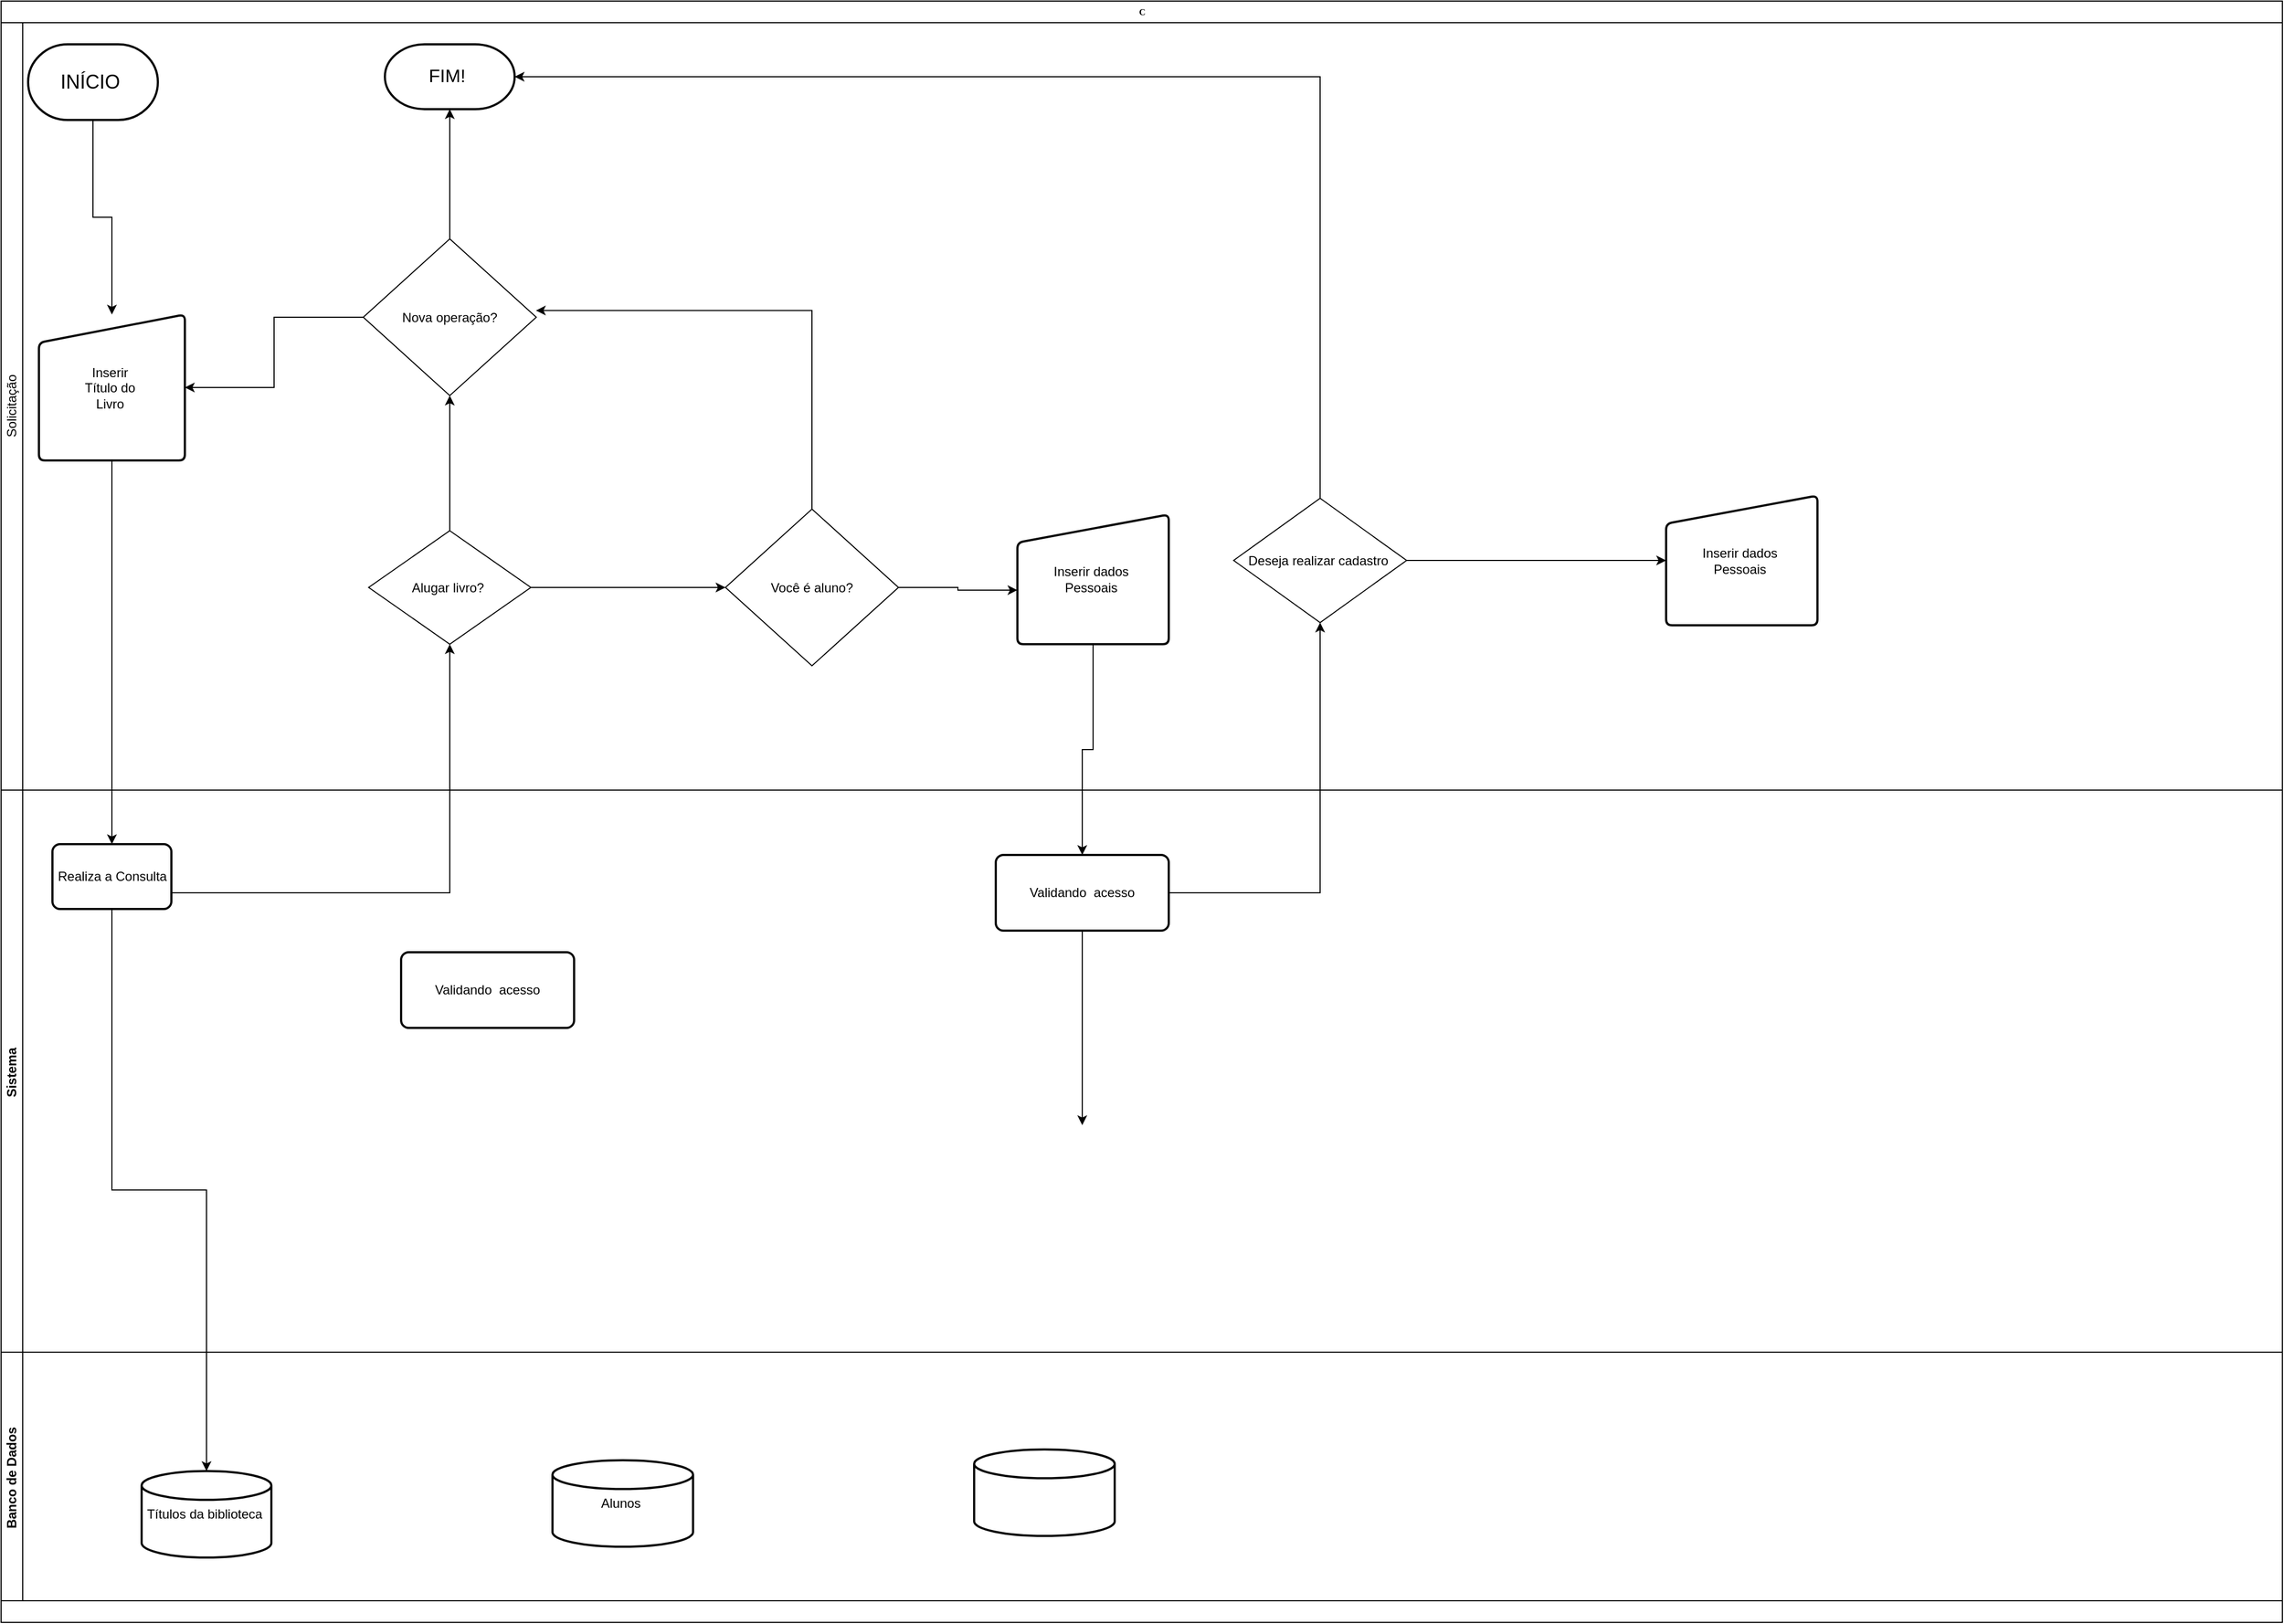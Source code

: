 <mxfile version="14.4.9" type="github"><diagram id="C5RBs43oDa-KdzZeNtuy" name="Page-1"><mxGraphModel dx="2062" dy="902" grid="1" gridSize="10" guides="1" tooltips="1" connect="1" arrows="1" fold="1" page="1" pageScale="1" pageWidth="827" pageHeight="1169" math="0" shadow="0"><root><mxCell id="WIyWlLk6GJQsqaUBKTNV-0"/><mxCell id="WIyWlLk6GJQsqaUBKTNV-1" parent="WIyWlLk6GJQsqaUBKTNV-0"/><mxCell id="ygRwHe7yI66wTJSCRsJS-0" value="C" style="swimlane;html=1;childLayout=stackLayout;horizontal=1;startSize=20;horizontalStack=0;rounded=0;shadow=0;labelBackgroundColor=none;strokeWidth=1;fontFamily=Verdana;fontSize=8;align=center;" vertex="1" parent="WIyWlLk6GJQsqaUBKTNV-1"><mxGeometry x="130" y="120" width="2110" height="1500" as="geometry"/></mxCell><mxCell id="ygRwHe7yI66wTJSCRsJS-1" value="Solicitação" style="swimlane;html=1;startSize=20;horizontal=0;fontStyle=0" vertex="1" parent="ygRwHe7yI66wTJSCRsJS-0"><mxGeometry y="20" width="2110" height="710" as="geometry"/></mxCell><mxCell id="ygRwHe7yI66wTJSCRsJS-2" style="edgeStyle=orthogonalEdgeStyle;rounded=0;orthogonalLoop=1;jettySize=auto;html=1;" edge="1" parent="ygRwHe7yI66wTJSCRsJS-1" source="ygRwHe7yI66wTJSCRsJS-3" target="ygRwHe7yI66wTJSCRsJS-5"><mxGeometry relative="1" as="geometry"/></mxCell><mxCell id="ygRwHe7yI66wTJSCRsJS-3" value="&lt;font style=&quot;font-size: 18px&quot;&gt;INÍCIO&amp;nbsp;&lt;/font&gt;" style="strokeWidth=2;html=1;shape=mxgraph.flowchart.terminator;whiteSpace=wrap;" vertex="1" parent="ygRwHe7yI66wTJSCRsJS-1"><mxGeometry x="25" y="20" width="120" height="70" as="geometry"/></mxCell><mxCell id="ygRwHe7yI66wTJSCRsJS-4" value="&lt;font style=&quot;font-size: 17px&quot;&gt;FIM!&amp;nbsp;&lt;/font&gt;" style="strokeWidth=2;html=1;shape=mxgraph.flowchart.terminator;whiteSpace=wrap;" vertex="1" parent="ygRwHe7yI66wTJSCRsJS-1"><mxGeometry x="355" y="20" width="120" height="60" as="geometry"/></mxCell><mxCell id="ygRwHe7yI66wTJSCRsJS-5" value="Inserir&amp;nbsp;&lt;br&gt;Título do&amp;nbsp;&lt;br&gt;Livro&amp;nbsp;&lt;br&gt;" style="html=1;strokeWidth=2;shape=manualInput;whiteSpace=wrap;rounded=1;size=26;arcSize=11;" vertex="1" parent="ygRwHe7yI66wTJSCRsJS-1"><mxGeometry x="35" y="270" width="135" height="135" as="geometry"/></mxCell><mxCell id="ygRwHe7yI66wTJSCRsJS-6" style="edgeStyle=orthogonalEdgeStyle;rounded=0;orthogonalLoop=1;jettySize=auto;html=1;entryX=0.5;entryY=1;entryDx=0;entryDy=0;entryPerimeter=0;" edge="1" parent="ygRwHe7yI66wTJSCRsJS-1" source="ygRwHe7yI66wTJSCRsJS-8" target="ygRwHe7yI66wTJSCRsJS-4"><mxGeometry relative="1" as="geometry"/></mxCell><mxCell id="ygRwHe7yI66wTJSCRsJS-7" style="edgeStyle=orthogonalEdgeStyle;rounded=0;orthogonalLoop=1;jettySize=auto;html=1;" edge="1" parent="ygRwHe7yI66wTJSCRsJS-1" source="ygRwHe7yI66wTJSCRsJS-8" target="ygRwHe7yI66wTJSCRsJS-5"><mxGeometry relative="1" as="geometry"/></mxCell><mxCell id="ygRwHe7yI66wTJSCRsJS-8" value="Nova operação?" style="rhombus;whiteSpace=wrap;html=1;" vertex="1" parent="ygRwHe7yI66wTJSCRsJS-1"><mxGeometry x="335" y="200" width="160" height="145" as="geometry"/></mxCell><mxCell id="ygRwHe7yI66wTJSCRsJS-9" style="edgeStyle=orthogonalEdgeStyle;rounded=0;orthogonalLoop=1;jettySize=auto;html=1;" edge="1" parent="ygRwHe7yI66wTJSCRsJS-1" source="ygRwHe7yI66wTJSCRsJS-10" target="ygRwHe7yI66wTJSCRsJS-15"><mxGeometry relative="1" as="geometry"/></mxCell><mxCell id="ygRwHe7yI66wTJSCRsJS-10" value="Alugar livro?&amp;nbsp;" style="rhombus;whiteSpace=wrap;html=1;" vertex="1" parent="ygRwHe7yI66wTJSCRsJS-1"><mxGeometry x="340" y="470" width="150" height="105" as="geometry"/></mxCell><mxCell id="ygRwHe7yI66wTJSCRsJS-11" style="edgeStyle=orthogonalEdgeStyle;rounded=0;orthogonalLoop=1;jettySize=auto;html=1;entryX=0.5;entryY=1;entryDx=0;entryDy=0;" edge="1" parent="ygRwHe7yI66wTJSCRsJS-1" source="ygRwHe7yI66wTJSCRsJS-10" target="ygRwHe7yI66wTJSCRsJS-8"><mxGeometry relative="1" as="geometry"/></mxCell><mxCell id="ygRwHe7yI66wTJSCRsJS-12" value="Inserir dados&amp;nbsp;&lt;br&gt;Pessoais&amp;nbsp;" style="html=1;strokeWidth=2;shape=manualInput;whiteSpace=wrap;rounded=1;size=26;arcSize=11;" vertex="1" parent="ygRwHe7yI66wTJSCRsJS-1"><mxGeometry x="940" y="455" width="140" height="120" as="geometry"/></mxCell><mxCell id="ygRwHe7yI66wTJSCRsJS-13" style="edgeStyle=orthogonalEdgeStyle;rounded=0;orthogonalLoop=1;jettySize=auto;html=1;exitX=0.5;exitY=0;exitDx=0;exitDy=0;entryX=0.998;entryY=0.457;entryDx=0;entryDy=0;entryPerimeter=0;" edge="1" parent="ygRwHe7yI66wTJSCRsJS-1" source="ygRwHe7yI66wTJSCRsJS-15" target="ygRwHe7yI66wTJSCRsJS-8"><mxGeometry relative="1" as="geometry"/></mxCell><mxCell id="ygRwHe7yI66wTJSCRsJS-14" style="edgeStyle=orthogonalEdgeStyle;rounded=0;orthogonalLoop=1;jettySize=auto;html=1;entryX=0;entryY=0.583;entryDx=0;entryDy=0;entryPerimeter=0;" edge="1" parent="ygRwHe7yI66wTJSCRsJS-1" source="ygRwHe7yI66wTJSCRsJS-15" target="ygRwHe7yI66wTJSCRsJS-12"><mxGeometry relative="1" as="geometry"/></mxCell><mxCell id="ygRwHe7yI66wTJSCRsJS-15" value="Você é aluno?" style="rhombus;whiteSpace=wrap;html=1;" vertex="1" parent="ygRwHe7yI66wTJSCRsJS-1"><mxGeometry x="670" y="450" width="160" height="145" as="geometry"/></mxCell><mxCell id="ygRwHe7yI66wTJSCRsJS-16" style="edgeStyle=orthogonalEdgeStyle;rounded=0;orthogonalLoop=1;jettySize=auto;html=1;" edge="1" parent="ygRwHe7yI66wTJSCRsJS-1" source="ygRwHe7yI66wTJSCRsJS-18" target="ygRwHe7yI66wTJSCRsJS-19"><mxGeometry relative="1" as="geometry"/></mxCell><mxCell id="ygRwHe7yI66wTJSCRsJS-17" style="edgeStyle=orthogonalEdgeStyle;rounded=0;orthogonalLoop=1;jettySize=auto;html=1;exitX=0.5;exitY=0;exitDx=0;exitDy=0;entryX=1;entryY=0.5;entryDx=0;entryDy=0;entryPerimeter=0;" edge="1" parent="ygRwHe7yI66wTJSCRsJS-1" source="ygRwHe7yI66wTJSCRsJS-18" target="ygRwHe7yI66wTJSCRsJS-4"><mxGeometry relative="1" as="geometry"/></mxCell><mxCell id="ygRwHe7yI66wTJSCRsJS-18" value="Deseja realizar cadastro&amp;nbsp;" style="rhombus;whiteSpace=wrap;html=1;" vertex="1" parent="ygRwHe7yI66wTJSCRsJS-1"><mxGeometry x="1140" y="440" width="160" height="115" as="geometry"/></mxCell><mxCell id="ygRwHe7yI66wTJSCRsJS-19" value="Inserir dados&amp;nbsp;&lt;br&gt;Pessoais&amp;nbsp;" style="html=1;strokeWidth=2;shape=manualInput;whiteSpace=wrap;rounded=1;size=26;arcSize=11;" vertex="1" parent="ygRwHe7yI66wTJSCRsJS-1"><mxGeometry x="1540" y="437.5" width="140" height="120" as="geometry"/></mxCell><mxCell id="ygRwHe7yI66wTJSCRsJS-20" value="No" style="edgeStyle=orthogonalEdgeStyle;rounded=0;html=1;labelBackgroundColor=none;startArrow=none;startFill=0;startSize=5;endArrow=classicThin;endFill=1;endSize=5;jettySize=auto;orthogonalLoop=1;strokeWidth=1;fontFamily=Verdana;fontSize=8" edge="1" parent="ygRwHe7yI66wTJSCRsJS-0"><mxGeometry x="-0.953" y="15" relative="1" as="geometry"><Array as="points"><mxPoint x="345" y="440"/><mxPoint x="155" y="440"/></Array><mxPoint as="offset"/><mxPoint x="155" y="257" as="targetPoint"/></mxGeometry></mxCell><mxCell id="ygRwHe7yI66wTJSCRsJS-21" style="edgeStyle=orthogonalEdgeStyle;rounded=0;orthogonalLoop=1;jettySize=auto;html=1;exitX=0.5;exitY=1;exitDx=0;exitDy=0;entryX=0.5;entryY=0;entryDx=0;entryDy=0;entryPerimeter=0;" edge="1" parent="ygRwHe7yI66wTJSCRsJS-0" source="ygRwHe7yI66wTJSCRsJS-23" target="ygRwHe7yI66wTJSCRsJS-27"><mxGeometry relative="1" as="geometry"/></mxCell><mxCell id="ygRwHe7yI66wTJSCRsJS-22" value="Sistema&amp;nbsp;" style="swimlane;html=1;startSize=20;horizontal=0;" vertex="1" parent="ygRwHe7yI66wTJSCRsJS-0"><mxGeometry y="730" width="2110" height="520" as="geometry"/></mxCell><mxCell id="ygRwHe7yI66wTJSCRsJS-23" value="Realiza a Consulta" style="rounded=1;whiteSpace=wrap;html=1;absoluteArcSize=1;arcSize=14;strokeWidth=2;" vertex="1" parent="ygRwHe7yI66wTJSCRsJS-22"><mxGeometry x="47.5" y="50" width="110" height="60" as="geometry"/></mxCell><mxCell id="ygRwHe7yI66wTJSCRsJS-24" value="Validando&amp;nbsp; acesso" style="rounded=1;whiteSpace=wrap;html=1;absoluteArcSize=1;arcSize=14;strokeWidth=2;" vertex="1" parent="ygRwHe7yI66wTJSCRsJS-22"><mxGeometry x="920" y="60" width="160" height="70" as="geometry"/></mxCell><mxCell id="ygRwHe7yI66wTJSCRsJS-25" value="Validando&amp;nbsp; acesso" style="rounded=1;whiteSpace=wrap;html=1;absoluteArcSize=1;arcSize=14;strokeWidth=2;" vertex="1" parent="ygRwHe7yI66wTJSCRsJS-22"><mxGeometry x="370" y="150" width="160" height="70" as="geometry"/></mxCell><mxCell id="ygRwHe7yI66wTJSCRsJS-26" value="Banco de Dados&amp;nbsp;" style="swimlane;html=1;startSize=20;horizontal=0;" vertex="1" parent="ygRwHe7yI66wTJSCRsJS-0"><mxGeometry y="1250" width="2110" height="230" as="geometry"/></mxCell><mxCell id="ygRwHe7yI66wTJSCRsJS-27" value="Títulos da biblioteca&amp;nbsp;" style="strokeWidth=2;html=1;shape=mxgraph.flowchart.database;whiteSpace=wrap;" vertex="1" parent="ygRwHe7yI66wTJSCRsJS-26"><mxGeometry x="130" y="110" width="120" height="80" as="geometry"/></mxCell><mxCell id="ygRwHe7yI66wTJSCRsJS-28" value="Alunos&amp;nbsp;" style="strokeWidth=2;html=1;shape=mxgraph.flowchart.database;whiteSpace=wrap;" vertex="1" parent="ygRwHe7yI66wTJSCRsJS-26"><mxGeometry x="510" y="100" width="130" height="80" as="geometry"/></mxCell><mxCell id="ygRwHe7yI66wTJSCRsJS-29" value="" style="strokeWidth=2;html=1;shape=mxgraph.flowchart.database;whiteSpace=wrap;" vertex="1" parent="ygRwHe7yI66wTJSCRsJS-26"><mxGeometry x="900" y="90" width="130" height="80" as="geometry"/></mxCell><mxCell id="ygRwHe7yI66wTJSCRsJS-30" style="edgeStyle=orthogonalEdgeStyle;rounded=0;orthogonalLoop=1;jettySize=auto;html=1;fontSize=25;entryX=0.5;entryY=0;entryDx=0;entryDy=0;" edge="1" parent="ygRwHe7yI66wTJSCRsJS-0" source="ygRwHe7yI66wTJSCRsJS-5" target="ygRwHe7yI66wTJSCRsJS-23"><mxGeometry relative="1" as="geometry"><mxPoint x="90" y="530" as="targetPoint"/></mxGeometry></mxCell><mxCell id="ygRwHe7yI66wTJSCRsJS-31" style="edgeStyle=orthogonalEdgeStyle;rounded=0;orthogonalLoop=1;jettySize=auto;html=1;exitX=1;exitY=0.75;exitDx=0;exitDy=0;entryX=0.5;entryY=1;entryDx=0;entryDy=0;" edge="1" parent="ygRwHe7yI66wTJSCRsJS-0" source="ygRwHe7yI66wTJSCRsJS-23" target="ygRwHe7yI66wTJSCRsJS-10"><mxGeometry relative="1" as="geometry"/></mxCell><mxCell id="ygRwHe7yI66wTJSCRsJS-32" style="edgeStyle=orthogonalEdgeStyle;rounded=0;orthogonalLoop=1;jettySize=auto;html=1;" edge="1" parent="ygRwHe7yI66wTJSCRsJS-0" source="ygRwHe7yI66wTJSCRsJS-12" target="ygRwHe7yI66wTJSCRsJS-24"><mxGeometry relative="1" as="geometry"/></mxCell><mxCell id="ygRwHe7yI66wTJSCRsJS-33" style="edgeStyle=orthogonalEdgeStyle;rounded=0;orthogonalLoop=1;jettySize=auto;html=1;entryX=0.5;entryY=1;entryDx=0;entryDy=0;" edge="1" parent="ygRwHe7yI66wTJSCRsJS-0" source="ygRwHe7yI66wTJSCRsJS-24" target="ygRwHe7yI66wTJSCRsJS-18"><mxGeometry relative="1" as="geometry"/></mxCell><mxCell id="ygRwHe7yI66wTJSCRsJS-34" style="edgeStyle=orthogonalEdgeStyle;rounded=0;orthogonalLoop=1;jettySize=auto;html=1;" edge="1" parent="WIyWlLk6GJQsqaUBKTNV-1" source="ygRwHe7yI66wTJSCRsJS-24"><mxGeometry relative="1" as="geometry"><mxPoint x="1130" y="1160" as="targetPoint"/></mxGeometry></mxCell></root></mxGraphModel></diagram></mxfile>